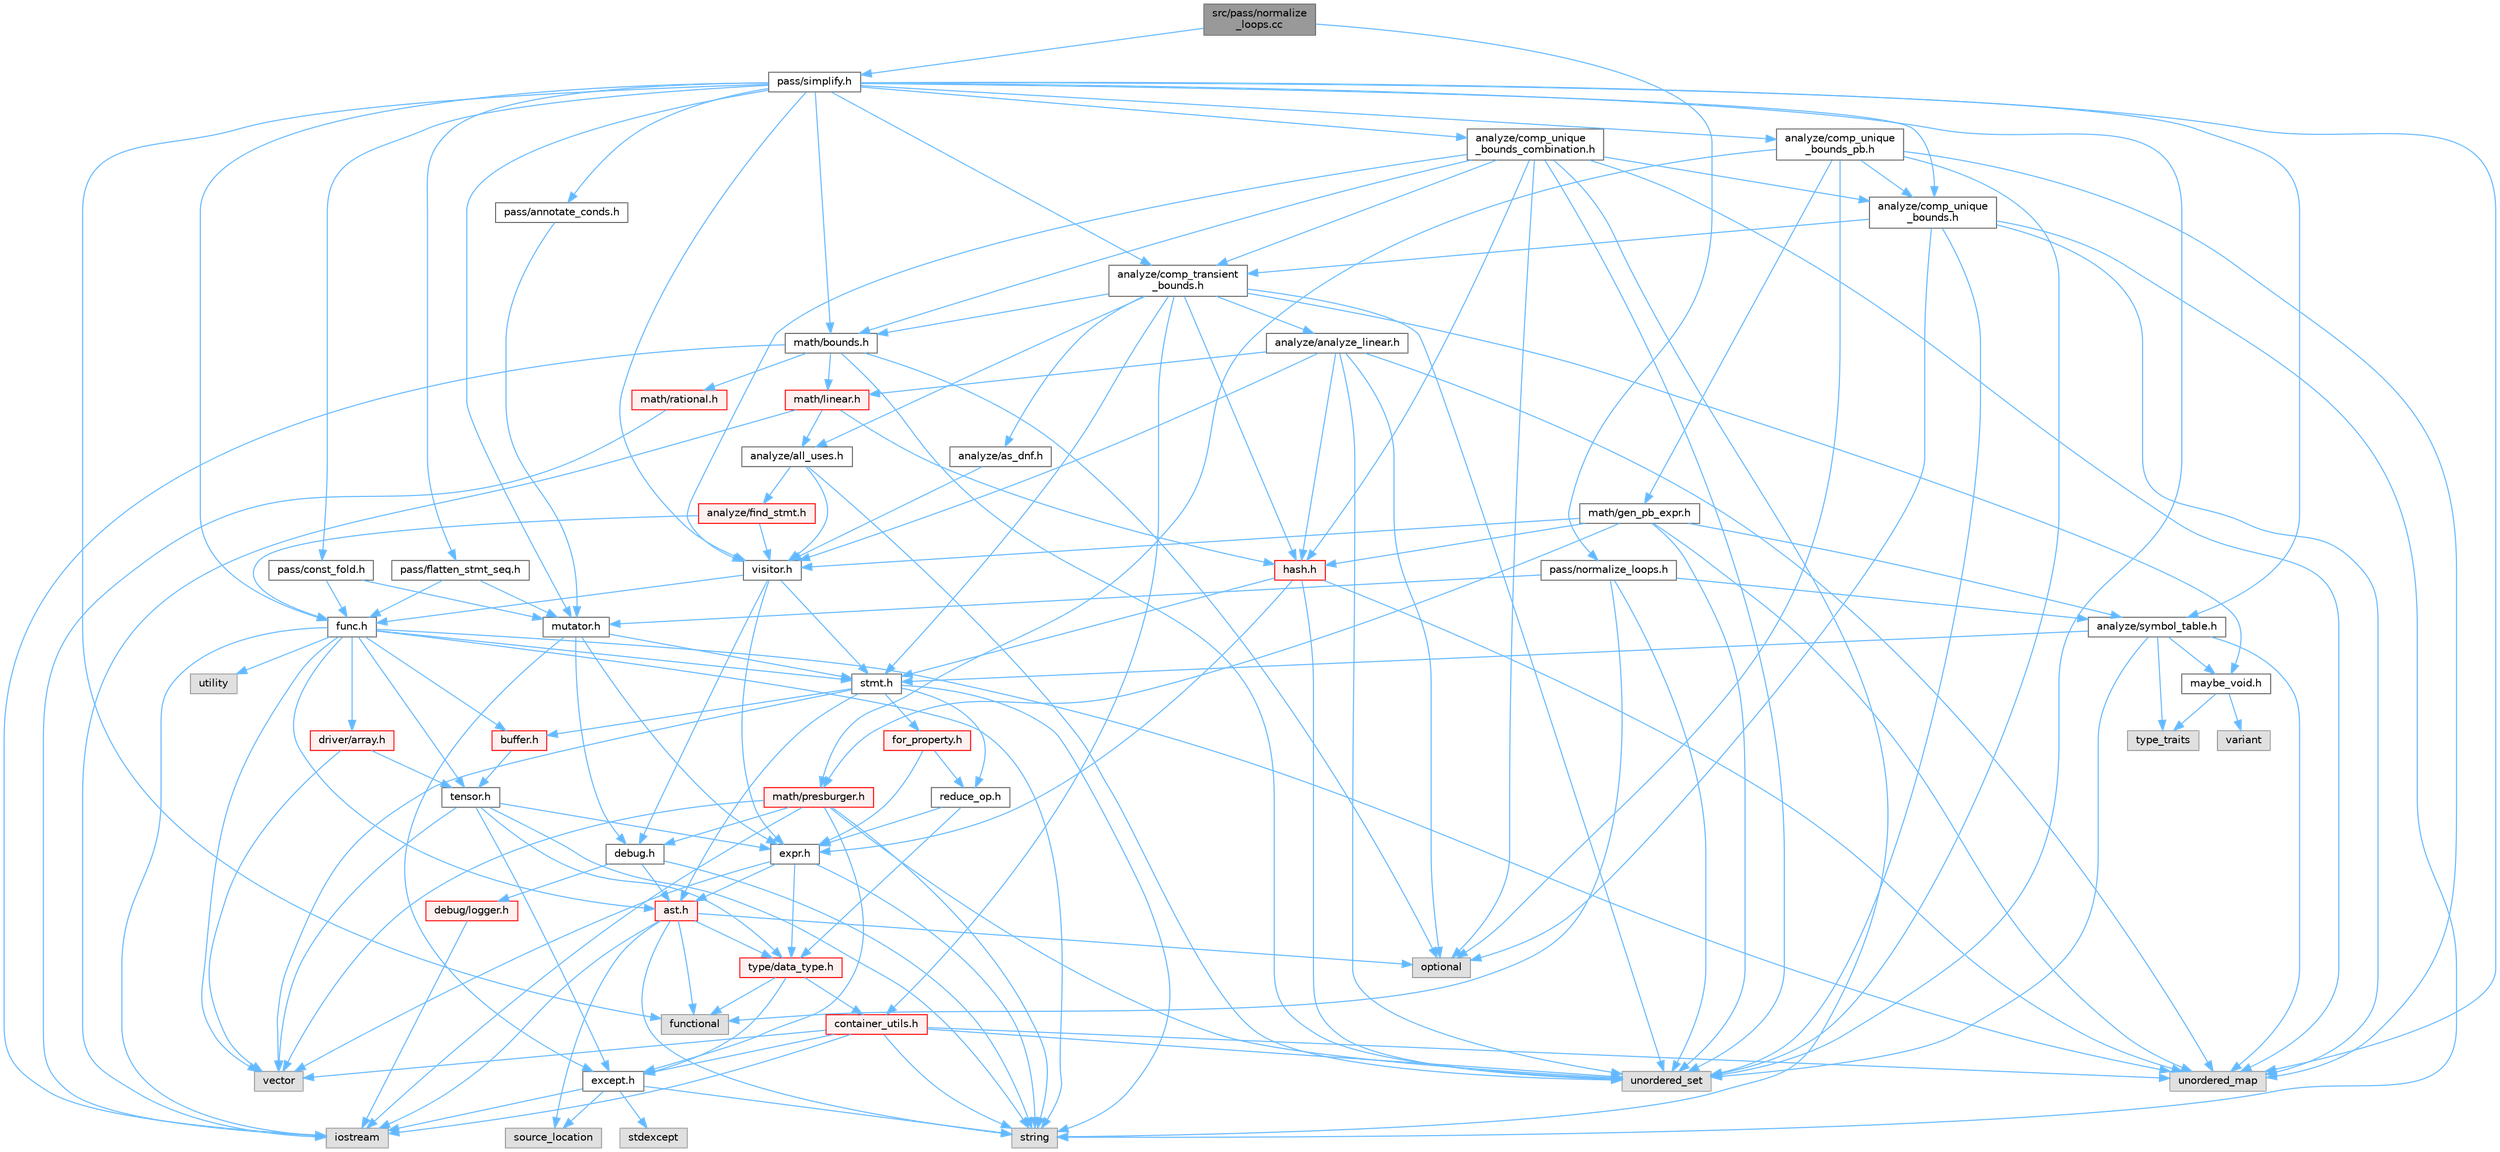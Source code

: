 digraph "src/pass/normalize_loops.cc"
{
 // LATEX_PDF_SIZE
  bgcolor="transparent";
  edge [fontname=Helvetica,fontsize=10,labelfontname=Helvetica,labelfontsize=10];
  node [fontname=Helvetica,fontsize=10,shape=box,height=0.2,width=0.4];
  Node1 [label="src/pass/normalize\l_loops.cc",height=0.2,width=0.4,color="gray40", fillcolor="grey60", style="filled", fontcolor="black",tooltip=" "];
  Node1 -> Node2 [color="steelblue1",style="solid"];
  Node2 [label="pass/normalize_loops.h",height=0.2,width=0.4,color="grey40", fillcolor="white", style="filled",URL="$normalize__loops_8h.html",tooltip=" "];
  Node2 -> Node3 [color="steelblue1",style="solid"];
  Node3 [label="functional",height=0.2,width=0.4,color="grey60", fillcolor="#E0E0E0", style="filled",tooltip=" "];
  Node2 -> Node4 [color="steelblue1",style="solid"];
  Node4 [label="unordered_set",height=0.2,width=0.4,color="grey60", fillcolor="#E0E0E0", style="filled",tooltip=" "];
  Node2 -> Node5 [color="steelblue1",style="solid"];
  Node5 [label="analyze/symbol_table.h",height=0.2,width=0.4,color="grey40", fillcolor="white", style="filled",URL="$symbol__table_8h.html",tooltip=" "];
  Node5 -> Node6 [color="steelblue1",style="solid"];
  Node6 [label="type_traits",height=0.2,width=0.4,color="grey60", fillcolor="#E0E0E0", style="filled",tooltip=" "];
  Node5 -> Node7 [color="steelblue1",style="solid"];
  Node7 [label="unordered_map",height=0.2,width=0.4,color="grey60", fillcolor="#E0E0E0", style="filled",tooltip=" "];
  Node5 -> Node4 [color="steelblue1",style="solid"];
  Node5 -> Node8 [color="steelblue1",style="solid"];
  Node8 [label="maybe_void.h",height=0.2,width=0.4,color="grey40", fillcolor="white", style="filled",URL="$maybe__void_8h.html",tooltip=" "];
  Node8 -> Node6 [color="steelblue1",style="solid"];
  Node8 -> Node9 [color="steelblue1",style="solid"];
  Node9 [label="variant",height=0.2,width=0.4,color="grey60", fillcolor="#E0E0E0", style="filled",tooltip=" "];
  Node5 -> Node10 [color="steelblue1",style="solid"];
  Node10 [label="stmt.h",height=0.2,width=0.4,color="grey40", fillcolor="white", style="filled",URL="$stmt_8h.html",tooltip=" "];
  Node10 -> Node11 [color="steelblue1",style="solid"];
  Node11 [label="string",height=0.2,width=0.4,color="grey60", fillcolor="#E0E0E0", style="filled",tooltip=" "];
  Node10 -> Node12 [color="steelblue1",style="solid"];
  Node12 [label="vector",height=0.2,width=0.4,color="grey60", fillcolor="#E0E0E0", style="filled",tooltip=" "];
  Node10 -> Node13 [color="steelblue1",style="solid"];
  Node13 [label="ast.h",height=0.2,width=0.4,color="red", fillcolor="#FFF0F0", style="filled",URL="$ast_8h.html",tooltip=" "];
  Node13 -> Node3 [color="steelblue1",style="solid"];
  Node13 -> Node15 [color="steelblue1",style="solid"];
  Node15 [label="iostream",height=0.2,width=0.4,color="grey60", fillcolor="#E0E0E0", style="filled",tooltip=" "];
  Node13 -> Node16 [color="steelblue1",style="solid"];
  Node16 [label="optional",height=0.2,width=0.4,color="grey60", fillcolor="#E0E0E0", style="filled",tooltip=" "];
  Node13 -> Node17 [color="steelblue1",style="solid"];
  Node17 [label="source_location",height=0.2,width=0.4,color="grey60", fillcolor="#E0E0E0", style="filled",tooltip=" "];
  Node13 -> Node11 [color="steelblue1",style="solid"];
  Node13 -> Node32 [color="steelblue1",style="solid"];
  Node32 [label="type/data_type.h",height=0.2,width=0.4,color="red", fillcolor="#FFF0F0", style="filled",URL="$data__type_8h.html",tooltip=" "];
  Node32 -> Node3 [color="steelblue1",style="solid"];
  Node32 -> Node34 [color="steelblue1",style="solid"];
  Node34 [label="container_utils.h",height=0.2,width=0.4,color="red", fillcolor="#FFF0F0", style="filled",URL="$container__utils_8h.html",tooltip=" "];
  Node34 -> Node15 [color="steelblue1",style="solid"];
  Node34 -> Node11 [color="steelblue1",style="solid"];
  Node34 -> Node7 [color="steelblue1",style="solid"];
  Node34 -> Node4 [color="steelblue1",style="solid"];
  Node34 -> Node12 [color="steelblue1",style="solid"];
  Node34 -> Node27 [color="steelblue1",style="solid"];
  Node27 [label="except.h",height=0.2,width=0.4,color="grey40", fillcolor="white", style="filled",URL="$except_8h.html",tooltip=" "];
  Node27 -> Node15 [color="steelblue1",style="solid"];
  Node27 -> Node17 [color="steelblue1",style="solid"];
  Node27 -> Node28 [color="steelblue1",style="solid"];
  Node28 [label="stdexcept",height=0.2,width=0.4,color="grey60", fillcolor="#E0E0E0", style="filled",tooltip=" "];
  Node27 -> Node11 [color="steelblue1",style="solid"];
  Node32 -> Node27 [color="steelblue1",style="solid"];
  Node10 -> Node41 [color="steelblue1",style="solid"];
  Node41 [label="buffer.h",height=0.2,width=0.4,color="red", fillcolor="#FFF0F0", style="filled",URL="$buffer_8h.html",tooltip=" "];
  Node41 -> Node42 [color="steelblue1",style="solid"];
  Node42 [label="tensor.h",height=0.2,width=0.4,color="grey40", fillcolor="white", style="filled",URL="$tensor_8h.html",tooltip=" "];
  Node42 -> Node11 [color="steelblue1",style="solid"];
  Node42 -> Node12 [color="steelblue1",style="solid"];
  Node42 -> Node27 [color="steelblue1",style="solid"];
  Node42 -> Node43 [color="steelblue1",style="solid"];
  Node43 [label="expr.h",height=0.2,width=0.4,color="grey40", fillcolor="white", style="filled",URL="$expr_8h.html",tooltip=" "];
  Node43 -> Node11 [color="steelblue1",style="solid"];
  Node43 -> Node12 [color="steelblue1",style="solid"];
  Node43 -> Node13 [color="steelblue1",style="solid"];
  Node43 -> Node32 [color="steelblue1",style="solid"];
  Node42 -> Node32 [color="steelblue1",style="solid"];
  Node10 -> Node46 [color="steelblue1",style="solid"];
  Node46 [label="for_property.h",height=0.2,width=0.4,color="red", fillcolor="#FFF0F0", style="filled",URL="$for__property_8h.html",tooltip=" "];
  Node46 -> Node43 [color="steelblue1",style="solid"];
  Node46 -> Node49 [color="steelblue1",style="solid"];
  Node49 [label="reduce_op.h",height=0.2,width=0.4,color="grey40", fillcolor="white", style="filled",URL="$reduce__op_8h.html",tooltip=" "];
  Node49 -> Node43 [color="steelblue1",style="solid"];
  Node49 -> Node32 [color="steelblue1",style="solid"];
  Node10 -> Node49 [color="steelblue1",style="solid"];
  Node2 -> Node50 [color="steelblue1",style="solid"];
  Node50 [label="mutator.h",height=0.2,width=0.4,color="grey40", fillcolor="white", style="filled",URL="$mutator_8h.html",tooltip=" "];
  Node50 -> Node51 [color="steelblue1",style="solid"];
  Node51 [label="debug.h",height=0.2,width=0.4,color="grey40", fillcolor="white", style="filled",URL="$debug_8h.html",tooltip=" "];
  Node51 -> Node11 [color="steelblue1",style="solid"];
  Node51 -> Node13 [color="steelblue1",style="solid"];
  Node51 -> Node52 [color="steelblue1",style="solid"];
  Node52 [label="debug/logger.h",height=0.2,width=0.4,color="red", fillcolor="#FFF0F0", style="filled",URL="$logger_8h.html",tooltip=" "];
  Node52 -> Node15 [color="steelblue1",style="solid"];
  Node50 -> Node27 [color="steelblue1",style="solid"];
  Node50 -> Node43 [color="steelblue1",style="solid"];
  Node50 -> Node10 [color="steelblue1",style="solid"];
  Node1 -> Node55 [color="steelblue1",style="solid"];
  Node55 [label="pass/simplify.h",height=0.2,width=0.4,color="grey40", fillcolor="white", style="filled",URL="$simplify_8h.html",tooltip=" "];
  Node55 -> Node3 [color="steelblue1",style="solid"];
  Node55 -> Node7 [color="steelblue1",style="solid"];
  Node55 -> Node4 [color="steelblue1",style="solid"];
  Node55 -> Node56 [color="steelblue1",style="solid"];
  Node56 [label="analyze/comp_transient\l_bounds.h",height=0.2,width=0.4,color="grey40", fillcolor="white", style="filled",URL="$comp__transient__bounds_8h.html",tooltip=" "];
  Node56 -> Node4 [color="steelblue1",style="solid"];
  Node56 -> Node57 [color="steelblue1",style="solid"];
  Node57 [label="analyze/all_uses.h",height=0.2,width=0.4,color="grey40", fillcolor="white", style="filled",URL="$all__uses_8h.html",tooltip=" "];
  Node57 -> Node4 [color="steelblue1",style="solid"];
  Node57 -> Node58 [color="steelblue1",style="solid"];
  Node58 [label="analyze/find_stmt.h",height=0.2,width=0.4,color="red", fillcolor="#FFF0F0", style="filled",URL="$find__stmt_8h.html",tooltip=" "];
  Node58 -> Node59 [color="steelblue1",style="solid"];
  Node59 [label="func.h",height=0.2,width=0.4,color="grey40", fillcolor="white", style="filled",URL="$func_8h.html",tooltip=" "];
  Node59 -> Node15 [color="steelblue1",style="solid"];
  Node59 -> Node11 [color="steelblue1",style="solid"];
  Node59 -> Node7 [color="steelblue1",style="solid"];
  Node59 -> Node60 [color="steelblue1",style="solid"];
  Node60 [label="utility",height=0.2,width=0.4,color="grey60", fillcolor="#E0E0E0", style="filled",tooltip=" "];
  Node59 -> Node12 [color="steelblue1",style="solid"];
  Node59 -> Node13 [color="steelblue1",style="solid"];
  Node59 -> Node41 [color="steelblue1",style="solid"];
  Node59 -> Node61 [color="steelblue1",style="solid"];
  Node61 [label="driver/array.h",height=0.2,width=0.4,color="red", fillcolor="#FFF0F0", style="filled",URL="$array_8h.html",tooltip=" "];
  Node61 -> Node12 [color="steelblue1",style="solid"];
  Node61 -> Node42 [color="steelblue1",style="solid"];
  Node59 -> Node10 [color="steelblue1",style="solid"];
  Node59 -> Node42 [color="steelblue1",style="solid"];
  Node58 -> Node66 [color="steelblue1",style="solid"];
  Node66 [label="visitor.h",height=0.2,width=0.4,color="grey40", fillcolor="white", style="filled",URL="$visitor_8h.html",tooltip=" "];
  Node66 -> Node51 [color="steelblue1",style="solid"];
  Node66 -> Node43 [color="steelblue1",style="solid"];
  Node66 -> Node59 [color="steelblue1",style="solid"];
  Node66 -> Node10 [color="steelblue1",style="solid"];
  Node57 -> Node66 [color="steelblue1",style="solid"];
  Node56 -> Node67 [color="steelblue1",style="solid"];
  Node67 [label="analyze/analyze_linear.h",height=0.2,width=0.4,color="grey40", fillcolor="white", style="filled",URL="$analyze__linear_8h.html",tooltip=" "];
  Node67 -> Node16 [color="steelblue1",style="solid"];
  Node67 -> Node7 [color="steelblue1",style="solid"];
  Node67 -> Node4 [color="steelblue1",style="solid"];
  Node67 -> Node68 [color="steelblue1",style="solid"];
  Node68 [label="hash.h",height=0.2,width=0.4,color="red", fillcolor="#FFF0F0", style="filled",URL="$hash_8h.html",tooltip=" "];
  Node68 -> Node7 [color="steelblue1",style="solid"];
  Node68 -> Node4 [color="steelblue1",style="solid"];
  Node68 -> Node43 [color="steelblue1",style="solid"];
  Node68 -> Node10 [color="steelblue1",style="solid"];
  Node67 -> Node69 [color="steelblue1",style="solid"];
  Node69 [label="math/linear.h",height=0.2,width=0.4,color="red", fillcolor="#FFF0F0", style="filled",URL="$linear_8h.html",tooltip=" "];
  Node69 -> Node15 [color="steelblue1",style="solid"];
  Node69 -> Node57 [color="steelblue1",style="solid"];
  Node69 -> Node68 [color="steelblue1",style="solid"];
  Node67 -> Node66 [color="steelblue1",style="solid"];
  Node56 -> Node70 [color="steelblue1",style="solid"];
  Node70 [label="analyze/as_dnf.h",height=0.2,width=0.4,color="grey40", fillcolor="white", style="filled",URL="$as__dnf_8h.html",tooltip=" "];
  Node70 -> Node66 [color="steelblue1",style="solid"];
  Node56 -> Node34 [color="steelblue1",style="solid"];
  Node56 -> Node68 [color="steelblue1",style="solid"];
  Node56 -> Node71 [color="steelblue1",style="solid"];
  Node71 [label="math/bounds.h",height=0.2,width=0.4,color="grey40", fillcolor="white", style="filled",URL="$bounds_8h.html",tooltip=" "];
  Node71 -> Node15 [color="steelblue1",style="solid"];
  Node71 -> Node16 [color="steelblue1",style="solid"];
  Node71 -> Node4 [color="steelblue1",style="solid"];
  Node71 -> Node69 [color="steelblue1",style="solid"];
  Node71 -> Node72 [color="steelblue1",style="solid"];
  Node72 [label="math/rational.h",height=0.2,width=0.4,color="red", fillcolor="#FFF0F0", style="filled",URL="$rational_8h.html",tooltip=" "];
  Node72 -> Node15 [color="steelblue1",style="solid"];
  Node56 -> Node8 [color="steelblue1",style="solid"];
  Node56 -> Node10 [color="steelblue1",style="solid"];
  Node55 -> Node75 [color="steelblue1",style="solid"];
  Node75 [label="analyze/comp_unique\l_bounds.h",height=0.2,width=0.4,color="grey40", fillcolor="white", style="filled",URL="$comp__unique__bounds_8h.html",tooltip=" "];
  Node75 -> Node16 [color="steelblue1",style="solid"];
  Node75 -> Node11 [color="steelblue1",style="solid"];
  Node75 -> Node7 [color="steelblue1",style="solid"];
  Node75 -> Node4 [color="steelblue1",style="solid"];
  Node75 -> Node56 [color="steelblue1",style="solid"];
  Node55 -> Node76 [color="steelblue1",style="solid"];
  Node76 [label="analyze/comp_unique\l_bounds_combination.h",height=0.2,width=0.4,color="grey40", fillcolor="white", style="filled",URL="$comp__unique__bounds__combination_8h.html",tooltip=" "];
  Node76 -> Node16 [color="steelblue1",style="solid"];
  Node76 -> Node11 [color="steelblue1",style="solid"];
  Node76 -> Node7 [color="steelblue1",style="solid"];
  Node76 -> Node4 [color="steelblue1",style="solid"];
  Node76 -> Node56 [color="steelblue1",style="solid"];
  Node76 -> Node75 [color="steelblue1",style="solid"];
  Node76 -> Node68 [color="steelblue1",style="solid"];
  Node76 -> Node71 [color="steelblue1",style="solid"];
  Node76 -> Node66 [color="steelblue1",style="solid"];
  Node55 -> Node77 [color="steelblue1",style="solid"];
  Node77 [label="analyze/comp_unique\l_bounds_pb.h",height=0.2,width=0.4,color="grey40", fillcolor="white", style="filled",URL="$comp__unique__bounds__pb_8h.html",tooltip=" "];
  Node77 -> Node16 [color="steelblue1",style="solid"];
  Node77 -> Node7 [color="steelblue1",style="solid"];
  Node77 -> Node4 [color="steelblue1",style="solid"];
  Node77 -> Node75 [color="steelblue1",style="solid"];
  Node77 -> Node78 [color="steelblue1",style="solid"];
  Node78 [label="math/gen_pb_expr.h",height=0.2,width=0.4,color="grey40", fillcolor="white", style="filled",URL="$gen__pb__expr_8h.html",tooltip=" "];
  Node78 -> Node7 [color="steelblue1",style="solid"];
  Node78 -> Node4 [color="steelblue1",style="solid"];
  Node78 -> Node5 [color="steelblue1",style="solid"];
  Node78 -> Node68 [color="steelblue1",style="solid"];
  Node78 -> Node79 [color="steelblue1",style="solid"];
  Node79 [label="math/presburger.h",height=0.2,width=0.4,color="red", fillcolor="#FFF0F0", style="filled",URL="$presburger_8h.html",tooltip=" "];
  Node79 -> Node15 [color="steelblue1",style="solid"];
  Node79 -> Node11 [color="steelblue1",style="solid"];
  Node79 -> Node4 [color="steelblue1",style="solid"];
  Node79 -> Node12 [color="steelblue1",style="solid"];
  Node79 -> Node51 [color="steelblue1",style="solid"];
  Node79 -> Node27 [color="steelblue1",style="solid"];
  Node78 -> Node66 [color="steelblue1",style="solid"];
  Node77 -> Node79 [color="steelblue1",style="solid"];
  Node55 -> Node5 [color="steelblue1",style="solid"];
  Node55 -> Node59 [color="steelblue1",style="solid"];
  Node55 -> Node71 [color="steelblue1",style="solid"];
  Node55 -> Node50 [color="steelblue1",style="solid"];
  Node55 -> Node96 [color="steelblue1",style="solid"];
  Node96 [label="pass/annotate_conds.h",height=0.2,width=0.4,color="grey40", fillcolor="white", style="filled",URL="$annotate__conds_8h.html",tooltip=" "];
  Node96 -> Node50 [color="steelblue1",style="solid"];
  Node55 -> Node97 [color="steelblue1",style="solid"];
  Node97 [label="pass/const_fold.h",height=0.2,width=0.4,color="grey40", fillcolor="white", style="filled",URL="$const__fold_8h.html",tooltip=" "];
  Node97 -> Node59 [color="steelblue1",style="solid"];
  Node97 -> Node50 [color="steelblue1",style="solid"];
  Node55 -> Node98 [color="steelblue1",style="solid"];
  Node98 [label="pass/flatten_stmt_seq.h",height=0.2,width=0.4,color="grey40", fillcolor="white", style="filled",URL="$flatten__stmt__seq_8h.html",tooltip=" "];
  Node98 -> Node59 [color="steelblue1",style="solid"];
  Node98 -> Node50 [color="steelblue1",style="solid"];
  Node55 -> Node66 [color="steelblue1",style="solid"];
}
